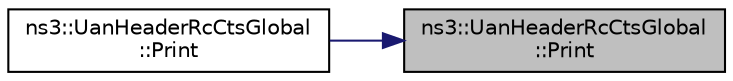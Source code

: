 digraph "ns3::UanHeaderRcCtsGlobal::Print"
{
 // LATEX_PDF_SIZE
  edge [fontname="Helvetica",fontsize="10",labelfontname="Helvetica",labelfontsize="10"];
  node [fontname="Helvetica",fontsize="10",shape=record];
  rankdir="RL";
  Node1 [label="ns3::UanHeaderRcCtsGlobal\l::Print",height=0.2,width=0.4,color="black", fillcolor="grey75", style="filled", fontcolor="black",tooltip="Specialized Print with Time::Unit declared."];
  Node1 -> Node2 [dir="back",color="midnightblue",fontsize="10",style="solid",fontname="Helvetica"];
  Node2 [label="ns3::UanHeaderRcCtsGlobal\l::Print",height=0.2,width=0.4,color="black", fillcolor="white", style="filled",URL="$classns3_1_1_uan_header_rc_cts_global.html#aee33673f6cab25fcc3b124c2862b169b",tooltip=" "];
}
